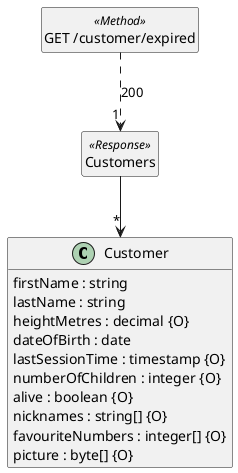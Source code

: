 @startuml
hide <<Method>> circle
hide <<Response>> circle
hide <<Parameter>> circle
hide empty methods
hide empty fields
set namespaceSeparator none

class "Customer" {
  firstName : string
  lastName : string
  heightMetres : decimal {O}
  dateOfBirth : date
  lastSessionTime : timestamp {O}
  numberOfChildren : integer {O}
  alive : boolean {O}
  nicknames : string[] {O}
  favouriteNumbers : integer[] {O}
  picture : byte[] {O}
}

class "Customers" <<Response>> {
}

class "GET /customer/expired" <<Method>> {
}

"Customers" --> "*" "Customer"

"GET /customer/expired" ..> "1" "Customers"  :  "200"

@enduml